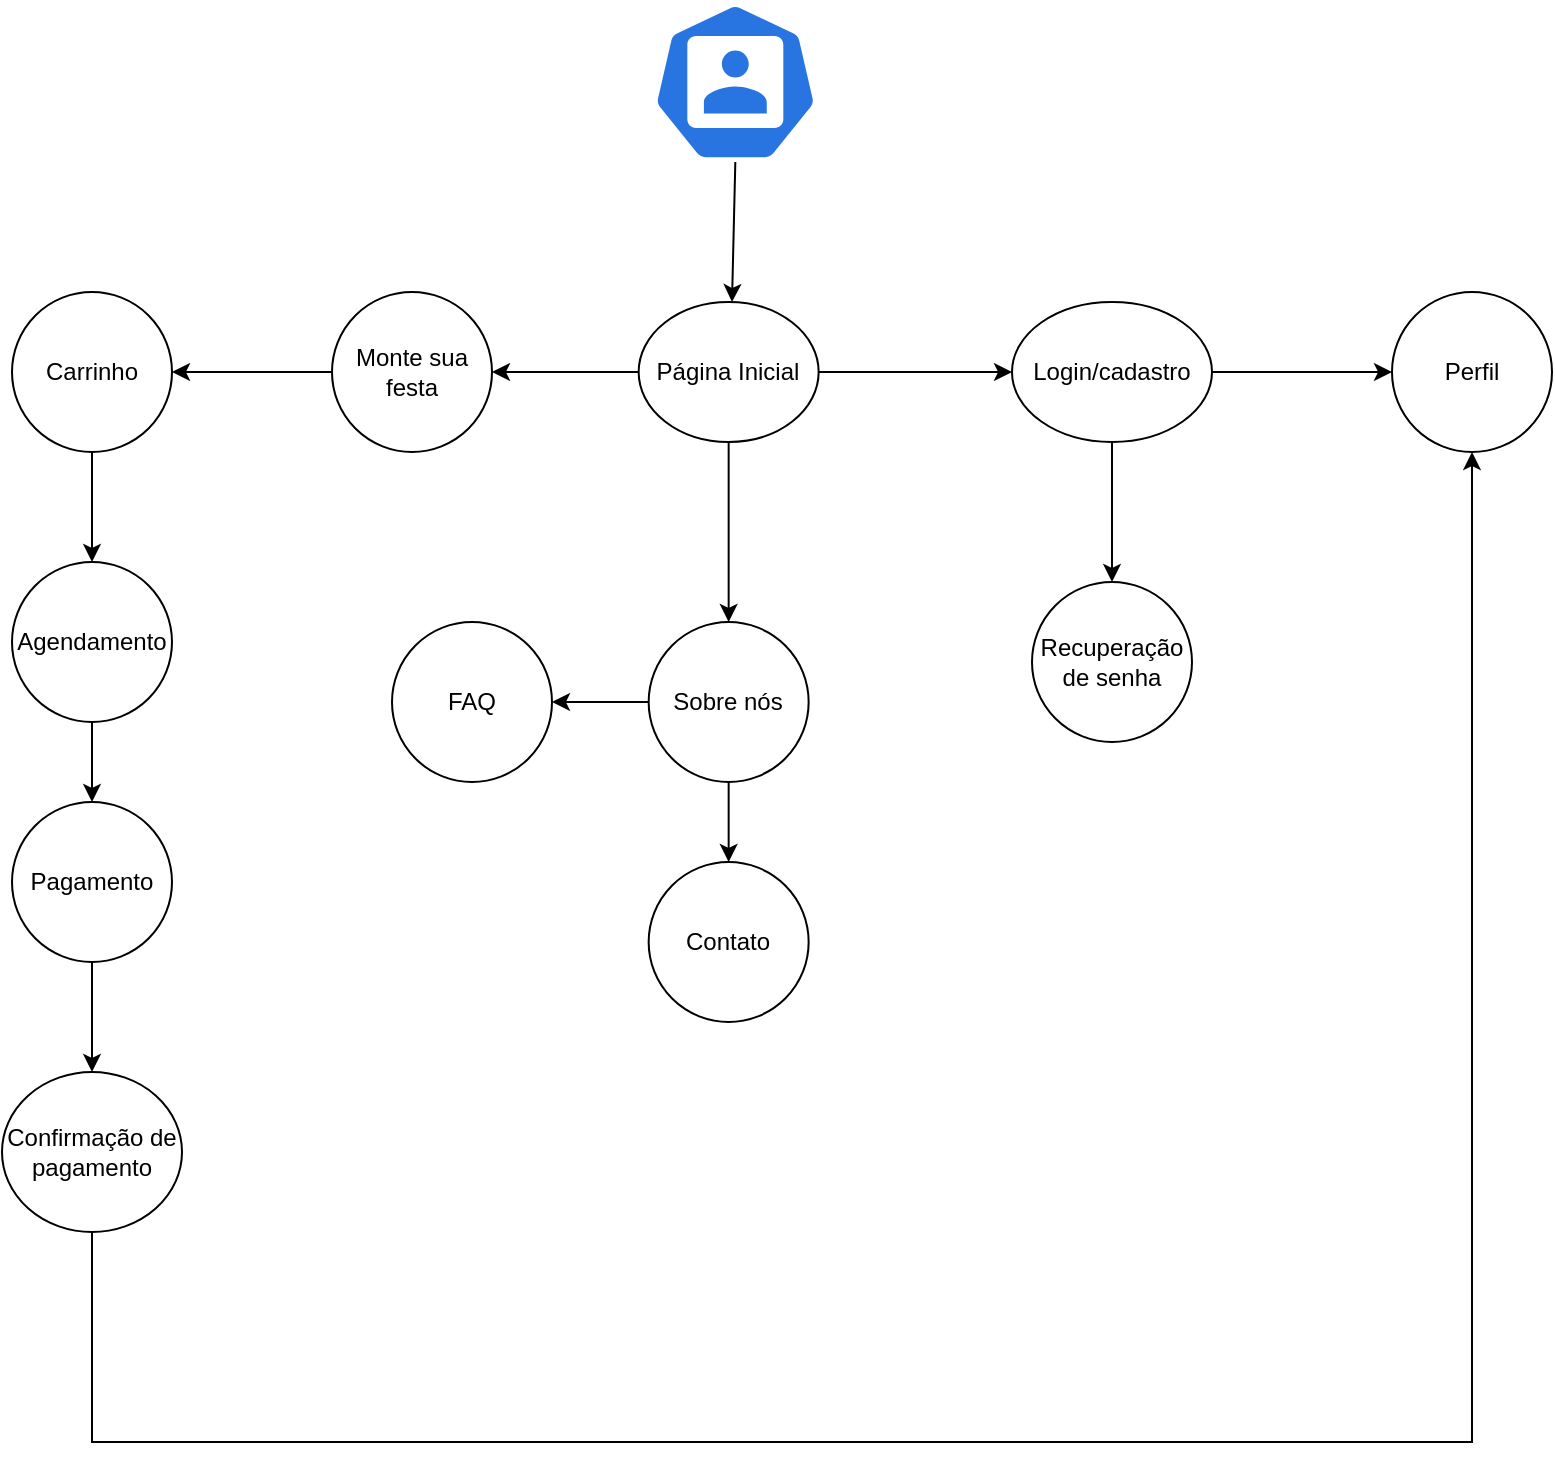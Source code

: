 <mxfile version="24.7.10">
  <diagram name="Página-1" id="5Otb-ThUDiDGSafYDQaY">
    <mxGraphModel dx="1434" dy="780" grid="1" gridSize="10" guides="1" tooltips="1" connect="1" arrows="1" fold="1" page="1" pageScale="1" pageWidth="827" pageHeight="1169" math="0" shadow="0">
      <root>
        <mxCell id="0" />
        <mxCell id="1" parent="0" />
        <mxCell id="a-PJ5GMv2Ck7ddvkaEID-1" value="" style="aspect=fixed;sketch=0;html=1;dashed=0;whitespace=wrap;verticalLabelPosition=bottom;verticalAlign=top;fillColor=#2875E2;strokeColor=#ffffff;points=[[0.005,0.63,0],[0.1,0.2,0],[0.9,0.2,0],[0.5,0,0],[0.995,0.63,0],[0.72,0.99,0],[0.5,1,0],[0.28,0.99,0]];shape=mxgraph.kubernetes.icon2;prIcon=user" vertex="1" parent="1">
          <mxGeometry x="360" y="10" width="83.33" height="80" as="geometry" />
        </mxCell>
        <mxCell id="a-PJ5GMv2Ck7ddvkaEID-3" value="" style="endArrow=classic;html=1;rounded=0;exitX=0.5;exitY=1;exitDx=0;exitDy=0;exitPerimeter=0;" edge="1" parent="1" source="a-PJ5GMv2Ck7ddvkaEID-1">
          <mxGeometry width="50" height="50" relative="1" as="geometry">
            <mxPoint x="390" y="430" as="sourcePoint" />
            <mxPoint x="400" y="160" as="targetPoint" />
          </mxGeometry>
        </mxCell>
        <mxCell id="a-PJ5GMv2Ck7ddvkaEID-4" value="Página Inicial" style="ellipse;whiteSpace=wrap;html=1;" vertex="1" parent="1">
          <mxGeometry x="353.33" y="160" width="90" height="70" as="geometry" />
        </mxCell>
        <mxCell id="a-PJ5GMv2Ck7ddvkaEID-5" value="Login/cadastro" style="ellipse;whiteSpace=wrap;html=1;" vertex="1" parent="1">
          <mxGeometry x="540" y="160" width="100" height="70" as="geometry" />
        </mxCell>
        <mxCell id="a-PJ5GMv2Ck7ddvkaEID-6" value="" style="endArrow=classic;html=1;rounded=0;exitX=1;exitY=0.5;exitDx=0;exitDy=0;entryX=0;entryY=0.5;entryDx=0;entryDy=0;" edge="1" parent="1" source="a-PJ5GMv2Ck7ddvkaEID-4" target="a-PJ5GMv2Ck7ddvkaEID-5">
          <mxGeometry width="50" height="50" relative="1" as="geometry">
            <mxPoint x="390" y="430" as="sourcePoint" />
            <mxPoint x="440" y="380" as="targetPoint" />
          </mxGeometry>
        </mxCell>
        <mxCell id="a-PJ5GMv2Ck7ddvkaEID-7" value="Monte sua festa" style="ellipse;whiteSpace=wrap;html=1;" vertex="1" parent="1">
          <mxGeometry x="200" y="155" width="80" height="80" as="geometry" />
        </mxCell>
        <mxCell id="a-PJ5GMv2Ck7ddvkaEID-8" value="" style="endArrow=classic;html=1;rounded=0;exitX=0;exitY=0.5;exitDx=0;exitDy=0;entryX=1;entryY=0.5;entryDx=0;entryDy=0;" edge="1" parent="1" source="a-PJ5GMv2Ck7ddvkaEID-4" target="a-PJ5GMv2Ck7ddvkaEID-7">
          <mxGeometry width="50" height="50" relative="1" as="geometry">
            <mxPoint x="390" y="430" as="sourcePoint" />
            <mxPoint x="400" y="300" as="targetPoint" />
          </mxGeometry>
        </mxCell>
        <mxCell id="a-PJ5GMv2Ck7ddvkaEID-9" value="Perfil" style="ellipse;whiteSpace=wrap;html=1;" vertex="1" parent="1">
          <mxGeometry x="730" y="155" width="80" height="80" as="geometry" />
        </mxCell>
        <mxCell id="a-PJ5GMv2Ck7ddvkaEID-10" value="" style="endArrow=classic;html=1;rounded=0;exitX=1;exitY=0.5;exitDx=0;exitDy=0;entryX=0;entryY=0.5;entryDx=0;entryDy=0;" edge="1" parent="1" source="a-PJ5GMv2Ck7ddvkaEID-5" target="a-PJ5GMv2Ck7ddvkaEID-9">
          <mxGeometry width="50" height="50" relative="1" as="geometry">
            <mxPoint x="390" y="430" as="sourcePoint" />
            <mxPoint x="440" y="380" as="targetPoint" />
          </mxGeometry>
        </mxCell>
        <mxCell id="a-PJ5GMv2Ck7ddvkaEID-11" value="" style="endArrow=classic;html=1;rounded=0;exitX=0.5;exitY=1;exitDx=0;exitDy=0;" edge="1" parent="1" source="a-PJ5GMv2Ck7ddvkaEID-5">
          <mxGeometry width="50" height="50" relative="1" as="geometry">
            <mxPoint x="390" y="430" as="sourcePoint" />
            <mxPoint x="590" y="300" as="targetPoint" />
          </mxGeometry>
        </mxCell>
        <mxCell id="a-PJ5GMv2Ck7ddvkaEID-12" value="Recuperação de senha" style="ellipse;whiteSpace=wrap;html=1;" vertex="1" parent="1">
          <mxGeometry x="550" y="300" width="80" height="80" as="geometry" />
        </mxCell>
        <mxCell id="a-PJ5GMv2Ck7ddvkaEID-14" value="Carrinho" style="ellipse;whiteSpace=wrap;html=1;" vertex="1" parent="1">
          <mxGeometry x="40" y="155" width="80" height="80" as="geometry" />
        </mxCell>
        <mxCell id="a-PJ5GMv2Ck7ddvkaEID-15" value="" style="endArrow=classic;html=1;rounded=0;exitX=0;exitY=0.5;exitDx=0;exitDy=0;entryX=1;entryY=0.5;entryDx=0;entryDy=0;entryPerimeter=0;" edge="1" parent="1" source="a-PJ5GMv2Ck7ddvkaEID-7" target="a-PJ5GMv2Ck7ddvkaEID-14">
          <mxGeometry width="50" height="50" relative="1" as="geometry">
            <mxPoint x="390" y="430" as="sourcePoint" />
            <mxPoint x="130" y="193" as="targetPoint" />
          </mxGeometry>
        </mxCell>
        <mxCell id="a-PJ5GMv2Ck7ddvkaEID-16" value="Agendamento" style="ellipse;whiteSpace=wrap;html=1;" vertex="1" parent="1">
          <mxGeometry x="40" y="290" width="80" height="80" as="geometry" />
        </mxCell>
        <mxCell id="a-PJ5GMv2Ck7ddvkaEID-17" value="Pagamento" style="ellipse;whiteSpace=wrap;html=1;" vertex="1" parent="1">
          <mxGeometry x="40" y="410" width="80" height="80" as="geometry" />
        </mxCell>
        <mxCell id="a-PJ5GMv2Ck7ddvkaEID-18" value="Confirmação de pagamento" style="ellipse;whiteSpace=wrap;html=1;" vertex="1" parent="1">
          <mxGeometry x="35" y="545" width="90" height="80" as="geometry" />
        </mxCell>
        <mxCell id="a-PJ5GMv2Ck7ddvkaEID-19" value="" style="endArrow=classic;html=1;rounded=0;exitX=0.5;exitY=1;exitDx=0;exitDy=0;entryX=0.5;entryY=0;entryDx=0;entryDy=0;" edge="1" parent="1" source="a-PJ5GMv2Ck7ddvkaEID-14" target="a-PJ5GMv2Ck7ddvkaEID-16">
          <mxGeometry width="50" height="50" relative="1" as="geometry">
            <mxPoint x="390" y="430" as="sourcePoint" />
            <mxPoint x="440" y="380" as="targetPoint" />
          </mxGeometry>
        </mxCell>
        <mxCell id="a-PJ5GMv2Ck7ddvkaEID-20" value="" style="endArrow=classic;html=1;rounded=0;exitX=0.5;exitY=1;exitDx=0;exitDy=0;entryX=0.5;entryY=0;entryDx=0;entryDy=0;" edge="1" parent="1" source="a-PJ5GMv2Ck7ddvkaEID-16" target="a-PJ5GMv2Ck7ddvkaEID-17">
          <mxGeometry width="50" height="50" relative="1" as="geometry">
            <mxPoint x="390" y="430" as="sourcePoint" />
            <mxPoint x="440" y="380" as="targetPoint" />
          </mxGeometry>
        </mxCell>
        <mxCell id="a-PJ5GMv2Ck7ddvkaEID-21" value="" style="endArrow=classic;html=1;rounded=0;exitX=0.5;exitY=1;exitDx=0;exitDy=0;entryX=0.5;entryY=0;entryDx=0;entryDy=0;" edge="1" parent="1" source="a-PJ5GMv2Ck7ddvkaEID-17" target="a-PJ5GMv2Ck7ddvkaEID-18">
          <mxGeometry width="50" height="50" relative="1" as="geometry">
            <mxPoint x="390" y="430" as="sourcePoint" />
            <mxPoint x="440" y="380" as="targetPoint" />
          </mxGeometry>
        </mxCell>
        <mxCell id="a-PJ5GMv2Ck7ddvkaEID-22" value="" style="endArrow=classic;html=1;rounded=0;exitX=0.5;exitY=1;exitDx=0;exitDy=0;entryX=0.5;entryY=1;entryDx=0;entryDy=0;" edge="1" parent="1" source="a-PJ5GMv2Ck7ddvkaEID-18" target="a-PJ5GMv2Ck7ddvkaEID-9">
          <mxGeometry width="50" height="50" relative="1" as="geometry">
            <mxPoint x="390" y="430" as="sourcePoint" />
            <mxPoint x="440" y="380" as="targetPoint" />
            <Array as="points">
              <mxPoint x="80" y="730" />
              <mxPoint x="330" y="730" />
              <mxPoint x="520" y="730" />
              <mxPoint x="640" y="730" />
              <mxPoint x="770" y="730" />
            </Array>
          </mxGeometry>
        </mxCell>
        <mxCell id="a-PJ5GMv2Ck7ddvkaEID-23" value="Sobre nós" style="ellipse;whiteSpace=wrap;html=1;" vertex="1" parent="1">
          <mxGeometry x="358.33" y="320" width="80" height="80" as="geometry" />
        </mxCell>
        <mxCell id="a-PJ5GMv2Ck7ddvkaEID-24" value="" style="endArrow=classic;html=1;rounded=0;exitX=0.5;exitY=1;exitDx=0;exitDy=0;entryX=0.5;entryY=0;entryDx=0;entryDy=0;" edge="1" parent="1" source="a-PJ5GMv2Ck7ddvkaEID-4" target="a-PJ5GMv2Ck7ddvkaEID-23">
          <mxGeometry width="50" height="50" relative="1" as="geometry">
            <mxPoint x="390" y="430" as="sourcePoint" />
            <mxPoint x="440" y="380" as="targetPoint" />
          </mxGeometry>
        </mxCell>
        <mxCell id="a-PJ5GMv2Ck7ddvkaEID-25" value="Contato" style="ellipse;whiteSpace=wrap;html=1;" vertex="1" parent="1">
          <mxGeometry x="358.33" y="440" width="80" height="80" as="geometry" />
        </mxCell>
        <mxCell id="a-PJ5GMv2Ck7ddvkaEID-26" value="" style="endArrow=classic;html=1;rounded=0;exitX=0.5;exitY=1;exitDx=0;exitDy=0;entryX=0.5;entryY=0;entryDx=0;entryDy=0;" edge="1" parent="1" source="a-PJ5GMv2Ck7ddvkaEID-23" target="a-PJ5GMv2Ck7ddvkaEID-25">
          <mxGeometry width="50" height="50" relative="1" as="geometry">
            <mxPoint x="390" y="430" as="sourcePoint" />
            <mxPoint x="440" y="380" as="targetPoint" />
          </mxGeometry>
        </mxCell>
        <mxCell id="a-PJ5GMv2Ck7ddvkaEID-27" value="FAQ" style="ellipse;whiteSpace=wrap;html=1;" vertex="1" parent="1">
          <mxGeometry x="230" y="320" width="80" height="80" as="geometry" />
        </mxCell>
        <mxCell id="a-PJ5GMv2Ck7ddvkaEID-28" value="" style="endArrow=classic;html=1;rounded=0;exitX=0;exitY=0.5;exitDx=0;exitDy=0;entryX=1;entryY=0.5;entryDx=0;entryDy=0;" edge="1" parent="1" source="a-PJ5GMv2Ck7ddvkaEID-23" target="a-PJ5GMv2Ck7ddvkaEID-27">
          <mxGeometry width="50" height="50" relative="1" as="geometry">
            <mxPoint x="390" y="430" as="sourcePoint" />
            <mxPoint x="440" y="380" as="targetPoint" />
          </mxGeometry>
        </mxCell>
      </root>
    </mxGraphModel>
  </diagram>
</mxfile>
